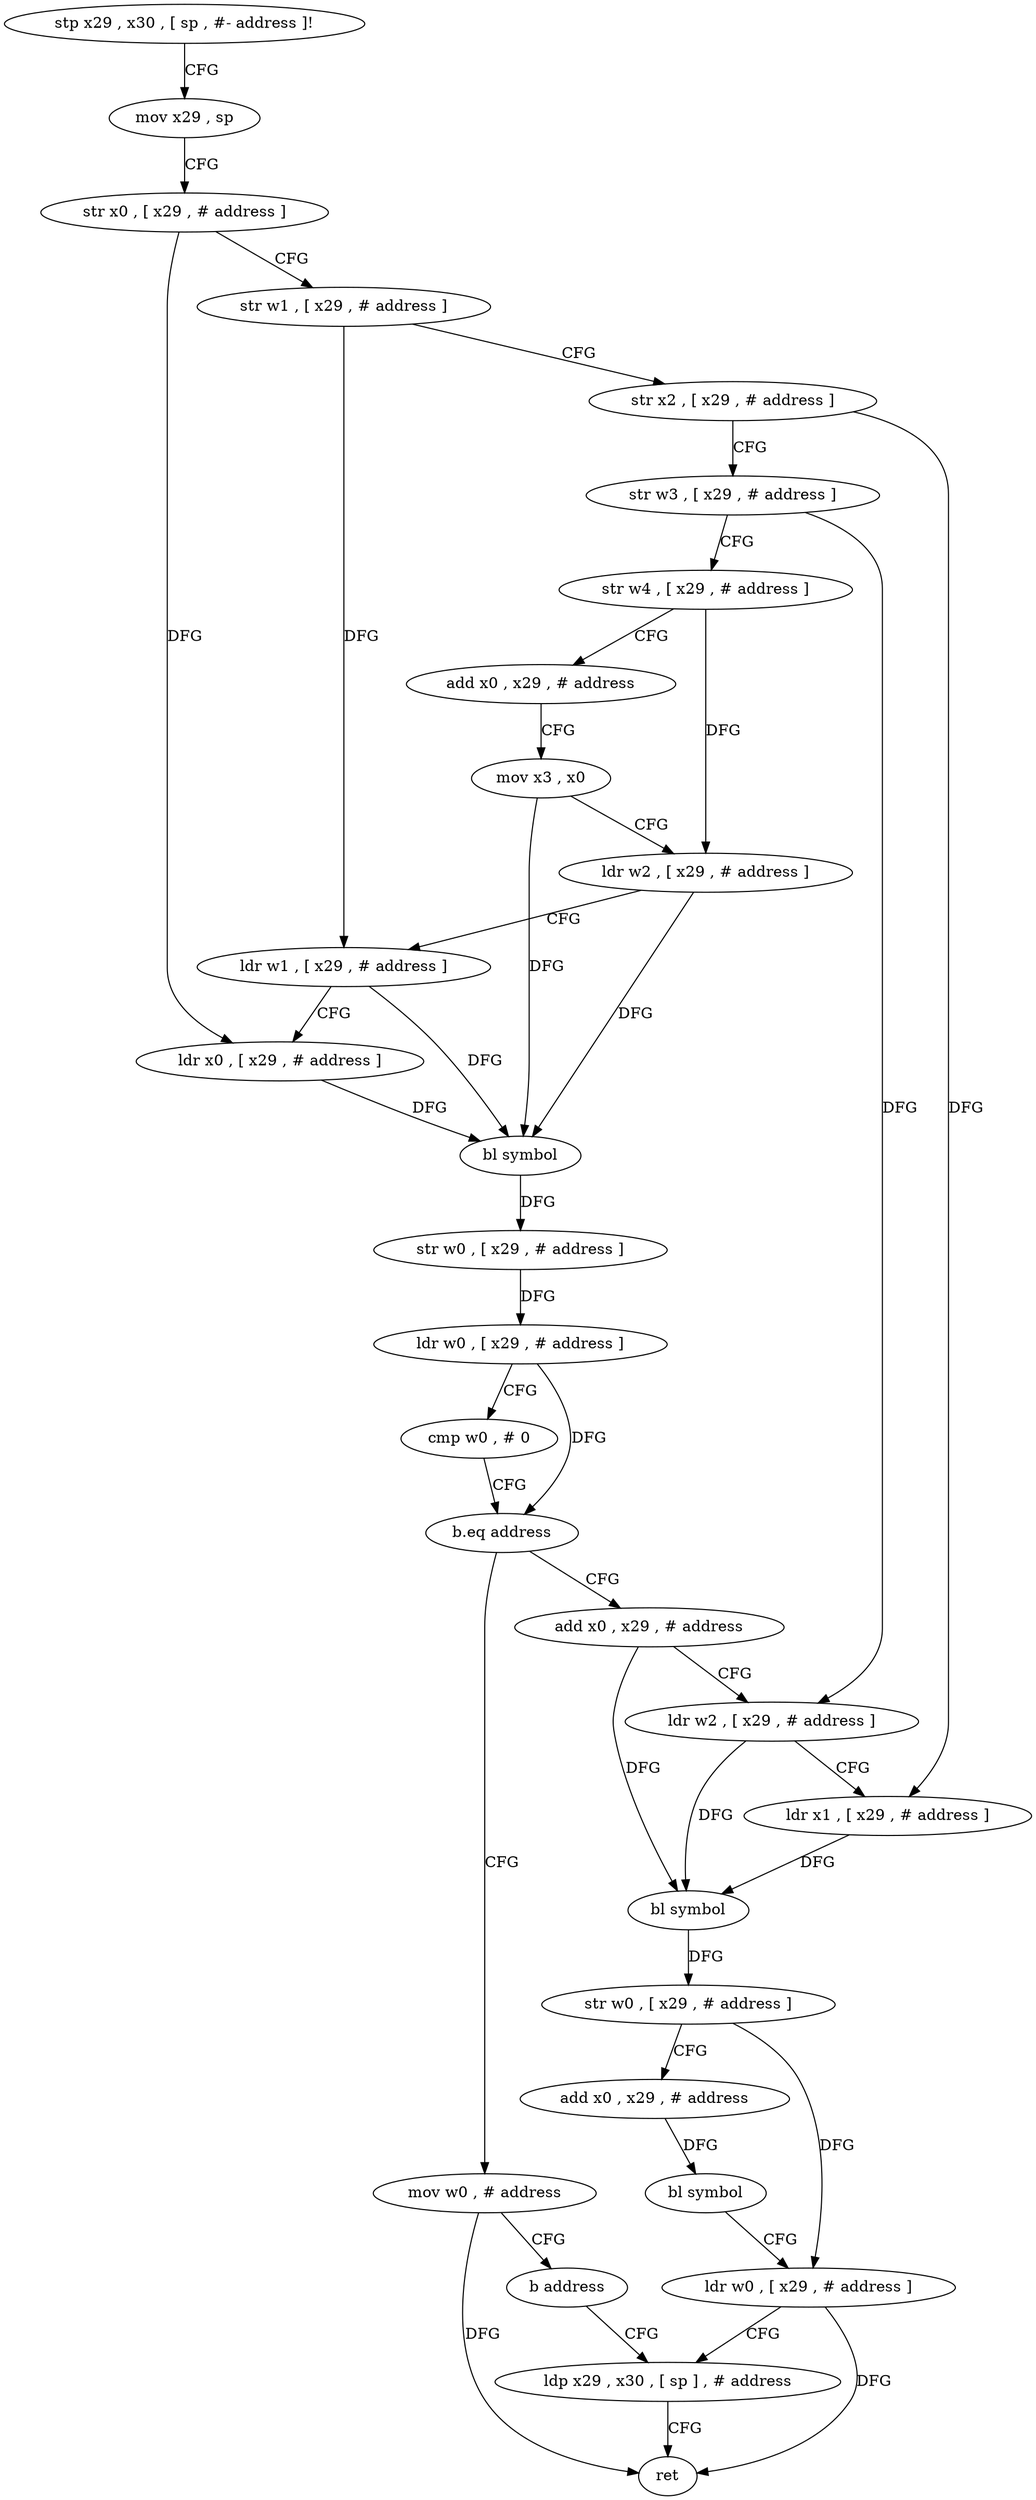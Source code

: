 digraph "func" {
"282848" [label = "stp x29 , x30 , [ sp , #- address ]!" ]
"282852" [label = "mov x29 , sp" ]
"282856" [label = "str x0 , [ x29 , # address ]" ]
"282860" [label = "str w1 , [ x29 , # address ]" ]
"282864" [label = "str x2 , [ x29 , # address ]" ]
"282868" [label = "str w3 , [ x29 , # address ]" ]
"282872" [label = "str w4 , [ x29 , # address ]" ]
"282876" [label = "add x0 , x29 , # address" ]
"282880" [label = "mov x3 , x0" ]
"282884" [label = "ldr w2 , [ x29 , # address ]" ]
"282888" [label = "ldr w1 , [ x29 , # address ]" ]
"282892" [label = "ldr x0 , [ x29 , # address ]" ]
"282896" [label = "bl symbol" ]
"282900" [label = "str w0 , [ x29 , # address ]" ]
"282904" [label = "ldr w0 , [ x29 , # address ]" ]
"282908" [label = "cmp w0 , # 0" ]
"282912" [label = "b.eq address" ]
"282924" [label = "add x0 , x29 , # address" ]
"282916" [label = "mov w0 , # address" ]
"282928" [label = "ldr w2 , [ x29 , # address ]" ]
"282932" [label = "ldr x1 , [ x29 , # address ]" ]
"282936" [label = "bl symbol" ]
"282940" [label = "str w0 , [ x29 , # address ]" ]
"282944" [label = "add x0 , x29 , # address" ]
"282948" [label = "bl symbol" ]
"282952" [label = "ldr w0 , [ x29 , # address ]" ]
"282956" [label = "ldp x29 , x30 , [ sp ] , # address" ]
"282920" [label = "b address" ]
"282960" [label = "ret" ]
"282848" -> "282852" [ label = "CFG" ]
"282852" -> "282856" [ label = "CFG" ]
"282856" -> "282860" [ label = "CFG" ]
"282856" -> "282892" [ label = "DFG" ]
"282860" -> "282864" [ label = "CFG" ]
"282860" -> "282888" [ label = "DFG" ]
"282864" -> "282868" [ label = "CFG" ]
"282864" -> "282932" [ label = "DFG" ]
"282868" -> "282872" [ label = "CFG" ]
"282868" -> "282928" [ label = "DFG" ]
"282872" -> "282876" [ label = "CFG" ]
"282872" -> "282884" [ label = "DFG" ]
"282876" -> "282880" [ label = "CFG" ]
"282880" -> "282884" [ label = "CFG" ]
"282880" -> "282896" [ label = "DFG" ]
"282884" -> "282888" [ label = "CFG" ]
"282884" -> "282896" [ label = "DFG" ]
"282888" -> "282892" [ label = "CFG" ]
"282888" -> "282896" [ label = "DFG" ]
"282892" -> "282896" [ label = "DFG" ]
"282896" -> "282900" [ label = "DFG" ]
"282900" -> "282904" [ label = "DFG" ]
"282904" -> "282908" [ label = "CFG" ]
"282904" -> "282912" [ label = "DFG" ]
"282908" -> "282912" [ label = "CFG" ]
"282912" -> "282924" [ label = "CFG" ]
"282912" -> "282916" [ label = "CFG" ]
"282924" -> "282928" [ label = "CFG" ]
"282924" -> "282936" [ label = "DFG" ]
"282916" -> "282920" [ label = "CFG" ]
"282916" -> "282960" [ label = "DFG" ]
"282928" -> "282932" [ label = "CFG" ]
"282928" -> "282936" [ label = "DFG" ]
"282932" -> "282936" [ label = "DFG" ]
"282936" -> "282940" [ label = "DFG" ]
"282940" -> "282944" [ label = "CFG" ]
"282940" -> "282952" [ label = "DFG" ]
"282944" -> "282948" [ label = "DFG" ]
"282948" -> "282952" [ label = "CFG" ]
"282952" -> "282956" [ label = "CFG" ]
"282952" -> "282960" [ label = "DFG" ]
"282956" -> "282960" [ label = "CFG" ]
"282920" -> "282956" [ label = "CFG" ]
}
